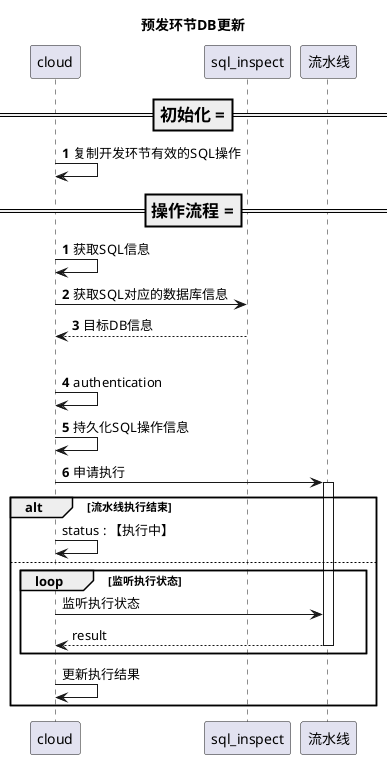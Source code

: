 @startuml

title 预发环节DB更新

participant cloud as cloud
participant sql_inspect as sql_inspect
participant b as "流水线"

=== 初始化 ===

autonumber
cloud -> cloud: 复制开发环节有效的SQL操作

=== 操作流程 ===

autonumber

cloud -> cloud : 获取SQL信息
cloud -> sql_inspect : 获取SQL对应的数据库信息
sql_inspect --> cloud: 目标DB信息

|||

cloud -> cloud : authentication
cloud -> cloud : 持久化SQL操作信息

cloud -> b : 申请执行
activate b

autonumber stop
alt 流水线执行结束
    cloud -> cloud : status : 【执行中】
else
    loop 监听执行状态
    cloud -> b : 监听执行状态
    b --> cloud : result
    deactivate b
    end
    cloud -> cloud : 更新执行结果
end

@enduml